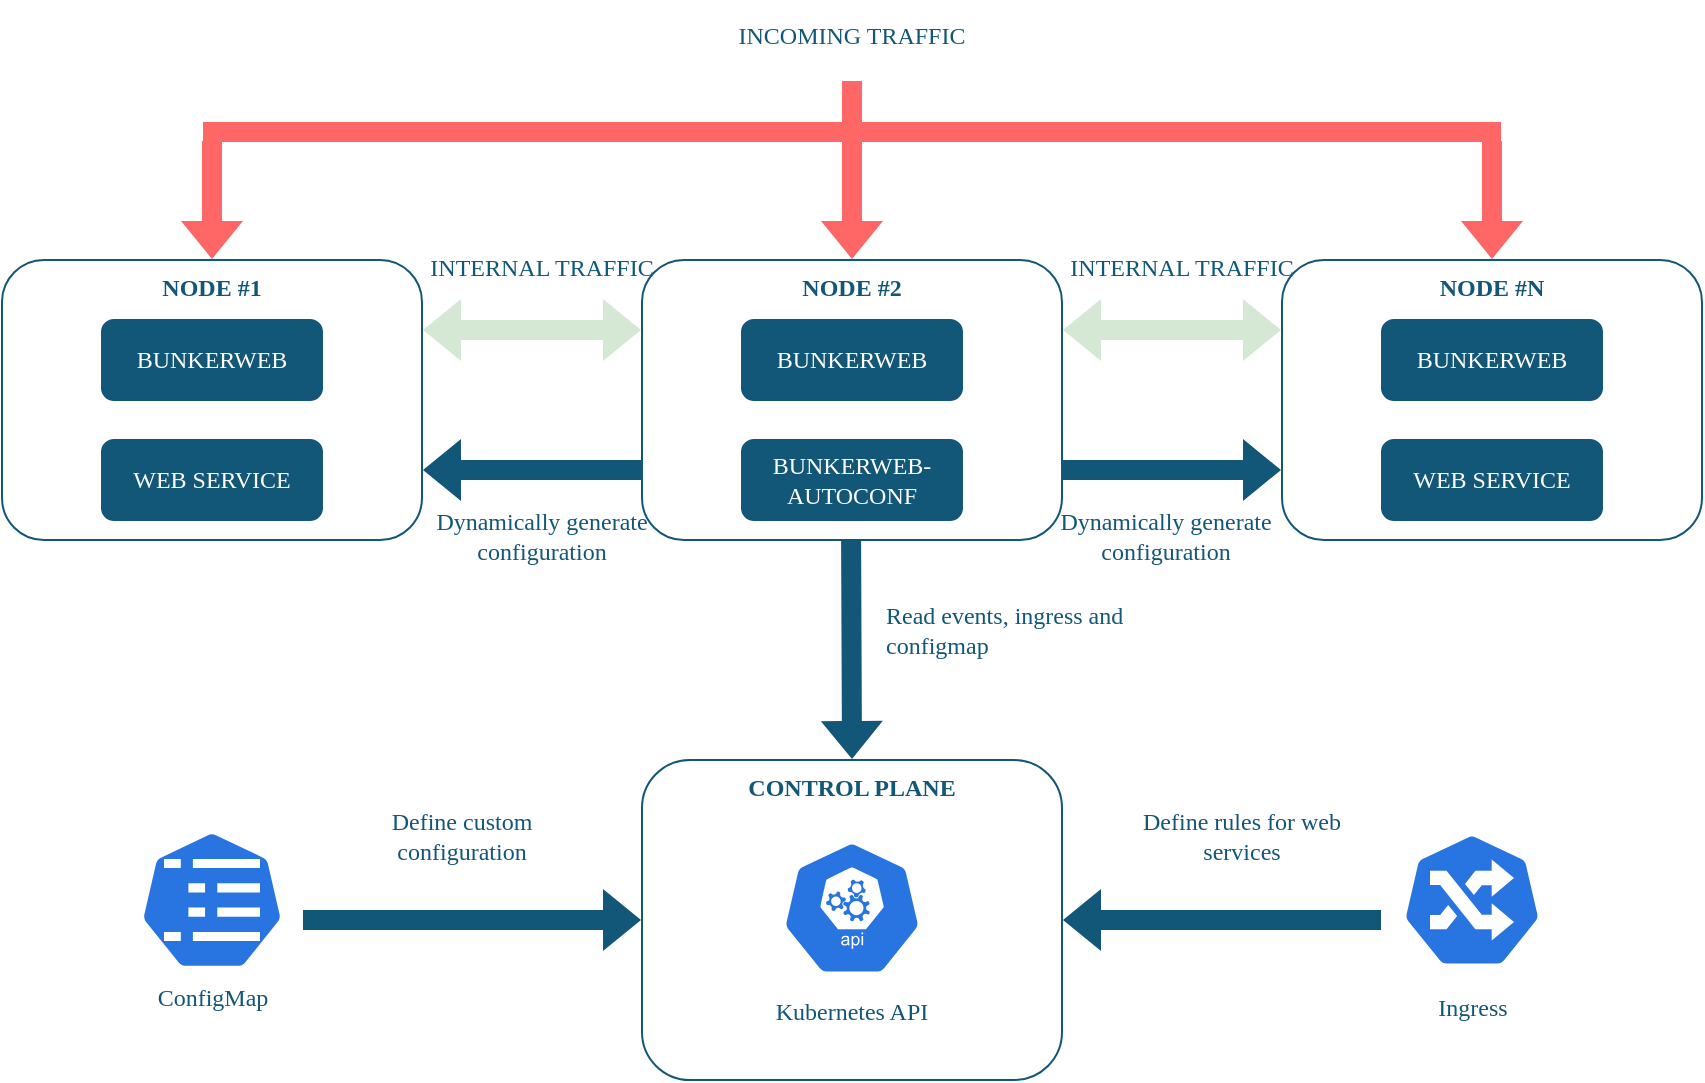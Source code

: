 <mxfile version="17.4.5"><diagram id="To2Da4PRRWEcok_Ws3eM" name="Page-1"><mxGraphModel dx="1038" dy="576" grid="1" gridSize="10" guides="1" tooltips="1" connect="1" arrows="1" fold="1" page="1" pageScale="1" pageWidth="1100" pageHeight="850" math="0" shadow="0"><root><mxCell id="0"/><mxCell id="1" parent="0"/><mxCell id="I2O8dhzKbpNpceODncjK-6" value="&lt;b&gt;CONTROL PLANE&lt;/b&gt;" style="rounded=1;whiteSpace=wrap;html=1;fillColor=none;strokeColor=#125678;fontFamily=Consolas;fontSource=https%3A%2F%2Ffonts.googleapis.com%2Fcss%3Ffamily%3DConsolas;fontColor=#125678;verticalAlign=top;" parent="1" vertex="1"><mxGeometry x="470" y="470" width="210" height="160" as="geometry"/></mxCell><mxCell id="I2O8dhzKbpNpceODncjK-1" value="&lt;b&gt;NODE #1&lt;/b&gt;" style="rounded=1;whiteSpace=wrap;html=1;fillColor=none;strokeColor=#125678;fontFamily=Consolas;fontSource=https%3A%2F%2Ffonts.googleapis.com%2Fcss%3Ffamily%3DConsolas;fontColor=#125678;verticalAlign=top;" parent="1" vertex="1"><mxGeometry x="150" y="220" width="210" height="140" as="geometry"/></mxCell><mxCell id="I2O8dhzKbpNpceODncjK-4" value="&lt;b&gt;NODE #2&lt;/b&gt;" style="rounded=1;whiteSpace=wrap;html=1;fillColor=none;strokeColor=#125678;fontFamily=Consolas;fontSource=https%3A%2F%2Ffonts.googleapis.com%2Fcss%3Ffamily%3DConsolas;fontColor=#125678;verticalAlign=top;" parent="1" vertex="1"><mxGeometry x="470" y="220" width="210" height="140" as="geometry"/></mxCell><mxCell id="I2O8dhzKbpNpceODncjK-5" value="&lt;b&gt;NODE #N&lt;/b&gt;" style="rounded=1;whiteSpace=wrap;html=1;fillColor=none;strokeColor=#125678;fontFamily=Consolas;fontSource=https%3A%2F%2Ffonts.googleapis.com%2Fcss%3Ffamily%3DConsolas;fontColor=#125678;verticalAlign=top;" parent="1" vertex="1"><mxGeometry x="790" y="220" width="210" height="140" as="geometry"/></mxCell><mxCell id="I2O8dhzKbpNpceODncjK-7" value="" style="shape=flexArrow;endArrow=classic;html=1;rounded=0;fillColor=#FF6666;strokeColor=none;fontFamily=Consolas;fontSource=https%3A%2F%2Ffonts.googleapis.com%2Fcss%3Ffamily%3DConsolas;verticalAlign=top;labelPosition=center;verticalLabelPosition=bottom;align=center;entryX=0.5;entryY=0;entryDx=0;entryDy=0;" parent="1" target="I2O8dhzKbpNpceODncjK-1" edge="1"><mxGeometry width="50" height="50" relative="1" as="geometry"><mxPoint x="255" y="160" as="sourcePoint"/><mxPoint x="230" y="70" as="targetPoint"/></mxGeometry></mxCell><mxCell id="I2O8dhzKbpNpceODncjK-8" value="INCOMING TRAFFIC" style="text;html=1;strokeColor=none;fillColor=none;align=center;verticalAlign=middle;whiteSpace=wrap;rounded=0;fontColor=#125678;fontFamily=Consolas;fontSource=https%3A%2F%2Ffonts.googleapis.com%2Fcss%3Ffamily%3DConsolas;" parent="1" vertex="1"><mxGeometry x="515.19" y="90" width="119.62" height="35" as="geometry"/></mxCell><mxCell id="I2O8dhzKbpNpceODncjK-9" value="" style="shape=flexArrow;endArrow=none;html=1;rounded=0;fillColor=#FF6666;strokeColor=none;fontFamily=Consolas;fontSource=https%3A%2F%2Ffonts.googleapis.com%2Fcss%3Ffamily%3DConsolas;verticalAlign=top;labelPosition=center;verticalLabelPosition=bottom;align=center;endFill=0;" parent="1" edge="1"><mxGeometry width="50" height="50" relative="1" as="geometry"><mxPoint x="250" y="156" as="sourcePoint"/><mxPoint x="900" y="156" as="targetPoint"/></mxGeometry></mxCell><mxCell id="I2O8dhzKbpNpceODncjK-10" value="" style="shape=flexArrow;endArrow=classic;html=1;rounded=0;fillColor=#FF6666;strokeColor=none;fontFamily=Consolas;fontSource=https%3A%2F%2Ffonts.googleapis.com%2Fcss%3Ffamily%3DConsolas;verticalAlign=top;labelPosition=center;verticalLabelPosition=bottom;align=center;entryX=0.5;entryY=0;entryDx=0;entryDy=0;" parent="1" target="I2O8dhzKbpNpceODncjK-4" edge="1"><mxGeometry width="50" height="50" relative="1" as="geometry"><mxPoint x="575" y="130" as="sourcePoint"/><mxPoint x="554.12" y="170" as="targetPoint"/></mxGeometry></mxCell><mxCell id="I2O8dhzKbpNpceODncjK-11" value="" style="shape=flexArrow;endArrow=classic;html=1;rounded=0;fillColor=#FF6666;strokeColor=none;fontFamily=Consolas;fontSource=https%3A%2F%2Ffonts.googleapis.com%2Fcss%3Ffamily%3DConsolas;verticalAlign=top;labelPosition=center;verticalLabelPosition=bottom;align=center;entryX=0.5;entryY=0;entryDx=0;entryDy=0;" parent="1" target="I2O8dhzKbpNpceODncjK-5" edge="1"><mxGeometry width="50" height="50" relative="1" as="geometry"><mxPoint x="895" y="160" as="sourcePoint"/><mxPoint x="830" y="220" as="targetPoint"/></mxGeometry></mxCell><mxCell id="I2O8dhzKbpNpceODncjK-12" value="" style="shape=flexArrow;endArrow=classic;html=1;rounded=0;fillColor=#d5e8d4;strokeColor=none;fontFamily=Consolas;fontSource=https%3A%2F%2Ffonts.googleapis.com%2Fcss%3Ffamily%3DConsolas;verticalAlign=top;labelPosition=center;verticalLabelPosition=bottom;align=center;startArrow=block;exitX=1;exitY=0.25;exitDx=0;exitDy=0;entryX=0;entryY=0.25;entryDx=0;entryDy=0;" parent="1" source="I2O8dhzKbpNpceODncjK-1" target="I2O8dhzKbpNpceODncjK-4" edge="1"><mxGeometry width="50" height="50" relative="1" as="geometry"><mxPoint x="365" y="275" as="sourcePoint"/><mxPoint x="475" y="275" as="targetPoint"/></mxGeometry></mxCell><mxCell id="I2O8dhzKbpNpceODncjK-13" value="INTERNAL TRAFFIC" style="text;html=1;strokeColor=none;fillColor=none;align=center;verticalAlign=middle;whiteSpace=wrap;rounded=0;fontColor=#125678;fontFamily=Consolas;fontSource=https%3A%2F%2Ffonts.googleapis.com%2Fcss%3Ffamily%3DConsolas;" parent="1" vertex="1"><mxGeometry x="360.0" y="206" width="119.62" height="35" as="geometry"/></mxCell><mxCell id="I2O8dhzKbpNpceODncjK-14" value="" style="shape=flexArrow;endArrow=classic;html=1;rounded=0;fillColor=#d5e8d4;strokeColor=none;fontFamily=Consolas;fontSource=https%3A%2F%2Ffonts.googleapis.com%2Fcss%3Ffamily%3DConsolas;verticalAlign=top;labelPosition=center;verticalLabelPosition=bottom;align=center;startArrow=block;exitX=1;exitY=0.25;exitDx=0;exitDy=0;entryX=0;entryY=0.25;entryDx=0;entryDy=0;" parent="1" source="I2O8dhzKbpNpceODncjK-4" target="I2O8dhzKbpNpceODncjK-5" edge="1"><mxGeometry width="50" height="50" relative="1" as="geometry"><mxPoint x="680" y="289.5" as="sourcePoint"/><mxPoint x="790" y="289.5" as="targetPoint"/></mxGeometry></mxCell><mxCell id="I2O8dhzKbpNpceODncjK-15" value="INTERNAL TRAFFIC" style="text;html=1;strokeColor=none;fillColor=none;align=center;verticalAlign=middle;whiteSpace=wrap;rounded=0;fontColor=#125678;fontFamily=Consolas;fontSource=https%3A%2F%2Ffonts.googleapis.com%2Fcss%3Ffamily%3DConsolas;" parent="1" vertex="1"><mxGeometry x="680.0" y="206" width="119.62" height="35" as="geometry"/></mxCell><mxCell id="I2O8dhzKbpNpceODncjK-17" value="&lt;font&gt;&lt;font data-font-src=&quot;https://fonts.googleapis.com/css?family=Consolas&quot;&gt;BUNKERWEB&lt;/font&gt;&lt;/font&gt;" style="rounded=1;whiteSpace=wrap;html=1;fillColor=#125678;strokeColor=#125678;fontColor=#FFFFFF;fontFamily=Consolas;fontSource=https%3A%2F%2Ffonts.googleapis.com%2Fcss%3Ffamily%3DConsolas;" parent="1" vertex="1"><mxGeometry x="200" y="250" width="110" height="40" as="geometry"/></mxCell><mxCell id="I2O8dhzKbpNpceODncjK-18" value="&lt;font data-font-src=&quot;https://fonts.googleapis.com/css?family=Consolas&quot; face=&quot;Consolas&quot;&gt;WEB SERVICE&lt;/font&gt;" style="rounded=1;whiteSpace=wrap;html=1;fillColor=#125678;strokeColor=#125678;fontColor=#FFFFFF;" parent="1" vertex="1"><mxGeometry x="200" y="310" width="110" height="40" as="geometry"/></mxCell><mxCell id="I2O8dhzKbpNpceODncjK-19" value="&lt;font&gt;&lt;font data-font-src=&quot;https://fonts.googleapis.com/css?family=Consolas&quot; face=&quot;Consolas&quot;&gt;BUNKERWEB&lt;/font&gt;&lt;/font&gt;" style="rounded=1;whiteSpace=wrap;html=1;fillColor=#125678;strokeColor=#125678;fontColor=#FFFFFF;" parent="1" vertex="1"><mxGeometry x="520" y="250" width="110" height="40" as="geometry"/></mxCell><mxCell id="I2O8dhzKbpNpceODncjK-20" value="BUNKERWEB-AUTOCONF" style="rounded=1;whiteSpace=wrap;html=1;fillColor=#125678;strokeColor=#125678;fontColor=#FFFFFF;fontFamily=Consolas;fontSource=https%3A%2F%2Ffonts.googleapis.com%2Fcss%3Ffamily%3DConsolas;" parent="1" vertex="1"><mxGeometry x="520" y="310" width="110" height="40" as="geometry"/></mxCell><mxCell id="I2O8dhzKbpNpceODncjK-21" value="&lt;font&gt;&lt;font data-font-src=&quot;https://fonts.googleapis.com/css?family=Consolas&quot; face=&quot;Consolas&quot;&gt;BUNKERWEB&lt;/font&gt;&lt;/font&gt;" style="rounded=1;whiteSpace=wrap;html=1;fillColor=#125678;strokeColor=#125678;fontColor=#FFFFFF;" parent="1" vertex="1"><mxGeometry x="840" y="250" width="110" height="40" as="geometry"/></mxCell><mxCell id="I2O8dhzKbpNpceODncjK-22" value="&lt;font data-font-src=&quot;https://fonts.googleapis.com/css?family=Consolas&quot; face=&quot;Consolas&quot;&gt;WEB SERVICE&lt;/font&gt;" style="rounded=1;whiteSpace=wrap;html=1;fillColor=#125678;strokeColor=#125678;fontColor=#FFFFFF;" parent="1" vertex="1"><mxGeometry x="840" y="310" width="110" height="40" as="geometry"/></mxCell><mxCell id="I2O8dhzKbpNpceODncjK-23" value="" style="shape=flexArrow;endArrow=block;html=1;rounded=0;fillColor=#125678;strokeColor=none;fontFamily=Consolas;fontSource=https%3A%2F%2Ffonts.googleapis.com%2Fcss%3Ffamily%3DConsolas;verticalAlign=top;labelPosition=center;verticalLabelPosition=bottom;align=center;entryX=0.5;entryY=0;entryDx=0;entryDy=0;fontColor=#125678;startArrow=none;endFill=0;startFill=0;" parent="1" target="I2O8dhzKbpNpceODncjK-6" edge="1"><mxGeometry width="50" height="50" relative="1" as="geometry"><mxPoint x="574.55" y="360" as="sourcePoint"/><mxPoint x="574.55" y="450" as="targetPoint"/></mxGeometry></mxCell><mxCell id="I2O8dhzKbpNpceODncjK-29" value="&lt;div&gt;Kubernetes API&lt;br&gt;&lt;/div&gt;" style="text;html=1;strokeColor=none;fillColor=none;align=center;verticalAlign=middle;whiteSpace=wrap;rounded=0;fontColor=#125678;fontFamily=Consolas;fontSource=https%3A%2F%2Ffonts.googleapis.com%2Fcss%3Ffamily%3DConsolas;" parent="1" vertex="1"><mxGeometry x="515.19" y="578" width="119.62" height="35" as="geometry"/></mxCell><mxCell id="I2O8dhzKbpNpceODncjK-30" value="Read events, ingress and configmap" style="text;html=1;strokeColor=none;fillColor=none;align=left;verticalAlign=middle;whiteSpace=wrap;rounded=0;fontColor=#125678;fontFamily=Consolas;fontSource=https%3A%2F%2Ffonts.googleapis.com%2Fcss%3Ffamily%3DConsolas;" parent="1" vertex="1"><mxGeometry x="590" y="375" width="150" height="60" as="geometry"/></mxCell><mxCell id="p0C-4-6Qdo2CdEoykgeh-1" value="" style="shape=flexArrow;endArrow=none;html=1;rounded=0;fillColor=#125678;strokeColor=none;fontFamily=Consolas;fontSource=https%3A%2F%2Ffonts.googleapis.com%2Fcss%3Ffamily%3DConsolas;verticalAlign=top;labelPosition=center;verticalLabelPosition=bottom;align=center;startArrow=block;exitX=1;exitY=0.75;exitDx=0;exitDy=0;entryX=0;entryY=0.75;entryDx=0;entryDy=0;endFill=0;" edge="1" parent="1" source="I2O8dhzKbpNpceODncjK-1" target="I2O8dhzKbpNpceODncjK-4"><mxGeometry width="50" height="50" relative="1" as="geometry"><mxPoint x="360" y="329.5" as="sourcePoint"/><mxPoint x="470" y="329.5" as="targetPoint"/></mxGeometry></mxCell><mxCell id="p0C-4-6Qdo2CdEoykgeh-2" value="Dynamically generate configuration" style="text;html=1;strokeColor=none;fillColor=none;align=center;verticalAlign=middle;whiteSpace=wrap;rounded=0;fontColor=#125678;fontFamily=Consolas;fontSource=https%3A%2F%2Ffonts.googleapis.com%2Fcss%3Ffamily%3DConsolas;" vertex="1" parent="1"><mxGeometry x="360.0" y="340" width="119.62" height="35" as="geometry"/></mxCell><mxCell id="p0C-4-6Qdo2CdEoykgeh-3" value="" style="shape=flexArrow;endArrow=none;html=1;rounded=0;fillColor=#125678;strokeColor=none;fontFamily=Consolas;fontSource=https%3A%2F%2Ffonts.googleapis.com%2Fcss%3Ffamily%3DConsolas;verticalAlign=top;labelPosition=center;verticalLabelPosition=bottom;align=center;startArrow=block;exitX=0;exitY=0.75;exitDx=0;exitDy=0;entryX=1;entryY=0.75;entryDx=0;entryDy=0;endFill=0;" edge="1" parent="1" source="I2O8dhzKbpNpceODncjK-5" target="I2O8dhzKbpNpceODncjK-4"><mxGeometry width="50" height="50" relative="1" as="geometry"><mxPoint x="370" y="335" as="sourcePoint"/><mxPoint x="480" y="335" as="targetPoint"/></mxGeometry></mxCell><mxCell id="p0C-4-6Qdo2CdEoykgeh-4" value="Dynamically generate configuration" style="text;html=1;strokeColor=none;fillColor=none;align=center;verticalAlign=middle;whiteSpace=wrap;rounded=0;fontColor=#125678;fontFamily=Consolas;fontSource=https%3A%2F%2Ffonts.googleapis.com%2Fcss%3Ffamily%3DConsolas;" vertex="1" parent="1"><mxGeometry x="672" y="340" width="119.62" height="35" as="geometry"/></mxCell><mxCell id="p0C-4-6Qdo2CdEoykgeh-5" value="" style="sketch=0;html=1;dashed=0;whitespace=wrap;fillColor=#2875E2;strokeColor=#ffffff;points=[[0.005,0.63,0],[0.1,0.2,0],[0.9,0.2,0],[0.5,0,0],[0.995,0.63,0],[0.72,0.99,0],[0.5,1,0],[0.28,0.99,0]];shape=mxgraph.kubernetes.icon;prIcon=api;fontFamily=Consolas;fontSource=https%3A%2F%2Ffonts.googleapis.com%2Fcss%3Ffamily%3DConsolas;" vertex="1" parent="1"><mxGeometry x="540" y="510" width="70" height="68" as="geometry"/></mxCell><mxCell id="p0C-4-6Qdo2CdEoykgeh-6" value="&lt;font color=&quot;#125678&quot;&gt;Ingress&lt;/font&gt;" style="sketch=0;html=1;dashed=0;whitespace=wrap;fillColor=#2875E2;strokeColor=#ffffff;points=[[0.005,0.63,0],[0.1,0.2,0],[0.9,0.2,0],[0.5,0,0],[0.995,0.63,0],[0.72,0.99,0],[0.5,1,0],[0.28,0.99,0]];shape=mxgraph.kubernetes.icon;prIcon=ing;fontFamily=Consolas;fontSource=https%3A%2F%2Ffonts.googleapis.com%2Fcss%3Ffamily%3DConsolas;verticalAlign=top;labelPosition=center;verticalLabelPosition=bottom;align=center;" vertex="1" parent="1"><mxGeometry x="850" y="500" width="70" height="80" as="geometry"/></mxCell><mxCell id="p0C-4-6Qdo2CdEoykgeh-8" value="ConfigMap" style="sketch=0;html=1;dashed=0;whitespace=wrap;fillColor=#2875E2;strokeColor=#ffffff;points=[[0.005,0.63,0],[0.1,0.2,0],[0.9,0.2,0],[0.5,0,0],[0.995,0.63,0],[0.72,0.99,0],[0.5,1,0],[0.28,0.99,0]];shape=mxgraph.kubernetes.icon;prIcon=cm;fontFamily=Consolas;fontSource=https%3A%2F%2Ffonts.googleapis.com%2Fcss%3Ffamily%3DConsolas;fontColor=#125678;verticalAlign=top;labelPosition=center;verticalLabelPosition=bottom;align=center;" vertex="1" parent="1"><mxGeometry x="215" y="505" width="80" height="70" as="geometry"/></mxCell><mxCell id="p0C-4-6Qdo2CdEoykgeh-9" value="" style="shape=flexArrow;endArrow=block;html=1;rounded=0;fillColor=#125678;strokeColor=none;fontFamily=Consolas;fontSource=https%3A%2F%2Ffonts.googleapis.com%2Fcss%3Ffamily%3DConsolas;verticalAlign=top;labelPosition=center;verticalLabelPosition=bottom;align=center;entryX=0;entryY=0.5;entryDx=0;entryDy=0;fontColor=#125678;startArrow=none;endFill=0;startFill=0;" edge="1" parent="1" target="I2O8dhzKbpNpceODncjK-6"><mxGeometry width="50" height="50" relative="1" as="geometry"><mxPoint x="300" y="550" as="sourcePoint"/><mxPoint x="585" y="480" as="targetPoint"/></mxGeometry></mxCell><mxCell id="p0C-4-6Qdo2CdEoykgeh-10" value="" style="shape=flexArrow;endArrow=block;html=1;rounded=0;fillColor=#125678;strokeColor=none;fontFamily=Consolas;fontSource=https%3A%2F%2Ffonts.googleapis.com%2Fcss%3Ffamily%3DConsolas;verticalAlign=top;labelPosition=center;verticalLabelPosition=bottom;align=center;entryX=1;entryY=0.5;entryDx=0;entryDy=0;fontColor=#125678;startArrow=none;endFill=0;startFill=0;" edge="1" parent="1" target="I2O8dhzKbpNpceODncjK-6"><mxGeometry width="50" height="50" relative="1" as="geometry"><mxPoint x="840" y="550" as="sourcePoint"/><mxPoint x="480" y="560" as="targetPoint"/></mxGeometry></mxCell><mxCell id="p0C-4-6Qdo2CdEoykgeh-11" value="Define rules for web services" style="text;html=1;strokeColor=none;fillColor=none;align=center;verticalAlign=middle;whiteSpace=wrap;rounded=0;fontColor=#125678;fontFamily=Consolas;fontSource=https%3A%2F%2Ffonts.googleapis.com%2Fcss%3Ffamily%3DConsolas;" vertex="1" parent="1"><mxGeometry x="710" y="490" width="119.62" height="35" as="geometry"/></mxCell><mxCell id="p0C-4-6Qdo2CdEoykgeh-12" value="Define custom configuration" style="text;html=1;strokeColor=none;fillColor=none;align=center;verticalAlign=middle;whiteSpace=wrap;rounded=0;fontColor=#125678;fontFamily=Consolas;fontSource=https%3A%2F%2Ffonts.googleapis.com%2Fcss%3Ffamily%3DConsolas;" vertex="1" parent="1"><mxGeometry x="320.38" y="490" width="119.62" height="35" as="geometry"/></mxCell></root></mxGraphModel></diagram></mxfile>
